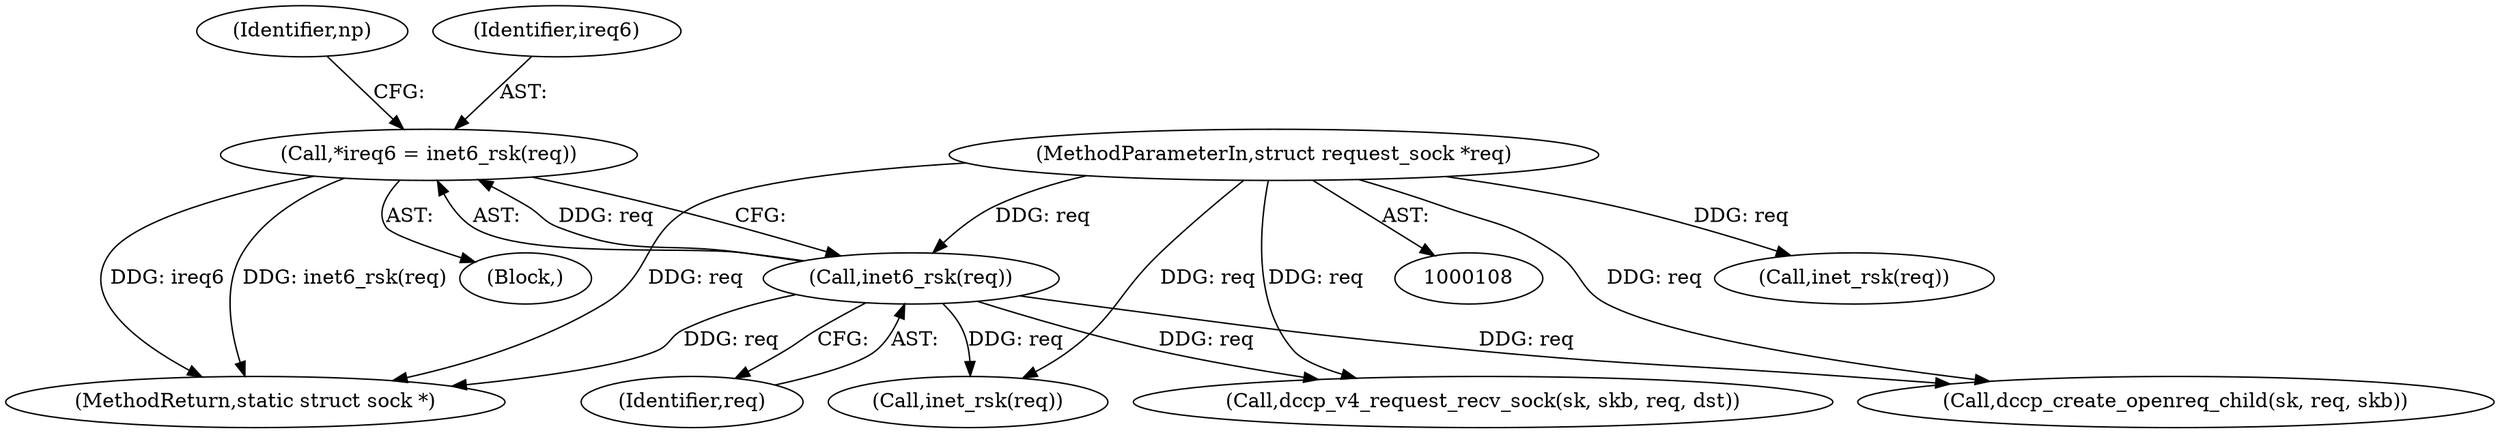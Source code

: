 digraph "0_linux_f6d8bd051c391c1c0458a30b2a7abcd939329259_1@pointer" {
"1000115" [label="(Call,*ireq6 = inet6_rsk(req))"];
"1000117" [label="(Call,inet6_rsk(req))"];
"1000111" [label="(MethodParameterIn,struct request_sock *req)"];
"1000311" [label="(Call,inet_rsk(req))"];
"1000341" [label="(Call,dccp_create_openreq_child(sk, req, skb))"];
"1000319" [label="(Call,inet_rsk(req))"];
"1000122" [label="(Identifier,np)"];
"1000115" [label="(Call,*ireq6 = inet6_rsk(req))"];
"1000116" [label="(Identifier,ireq6)"];
"1000139" [label="(Call,dccp_v4_request_recv_sock(sk, skb, req, dst))"];
"1000111" [label="(MethodParameterIn,struct request_sock *req)"];
"1000113" [label="(Block,)"];
"1000118" [label="(Identifier,req)"];
"1000117" [label="(Call,inet6_rsk(req))"];
"1000619" [label="(MethodReturn,static struct sock *)"];
"1000115" -> "1000113"  [label="AST: "];
"1000115" -> "1000117"  [label="CFG: "];
"1000116" -> "1000115"  [label="AST: "];
"1000117" -> "1000115"  [label="AST: "];
"1000122" -> "1000115"  [label="CFG: "];
"1000115" -> "1000619"  [label="DDG: inet6_rsk(req)"];
"1000115" -> "1000619"  [label="DDG: ireq6"];
"1000117" -> "1000115"  [label="DDG: req"];
"1000117" -> "1000118"  [label="CFG: "];
"1000118" -> "1000117"  [label="AST: "];
"1000117" -> "1000619"  [label="DDG: req"];
"1000111" -> "1000117"  [label="DDG: req"];
"1000117" -> "1000139"  [label="DDG: req"];
"1000117" -> "1000311"  [label="DDG: req"];
"1000117" -> "1000341"  [label="DDG: req"];
"1000111" -> "1000108"  [label="AST: "];
"1000111" -> "1000619"  [label="DDG: req"];
"1000111" -> "1000139"  [label="DDG: req"];
"1000111" -> "1000311"  [label="DDG: req"];
"1000111" -> "1000319"  [label="DDG: req"];
"1000111" -> "1000341"  [label="DDG: req"];
}
